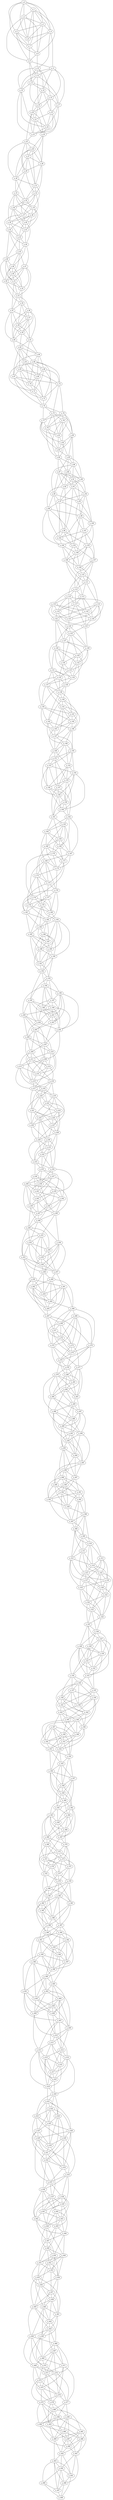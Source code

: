 graph grafoBarabasi_500_7  {
n_0;
n_1;
n_2;
n_3;
n_4;
n_5;
n_6;
n_7;
n_8;
n_9;
n_10;
n_11;
n_12;
n_13;
n_14;
n_15;
n_16;
n_17;
n_18;
n_19;
n_20;
n_21;
n_22;
n_23;
n_24;
n_25;
n_26;
n_27;
n_28;
n_29;
n_30;
n_31;
n_32;
n_33;
n_34;
n_35;
n_36;
n_37;
n_38;
n_39;
n_40;
n_41;
n_42;
n_43;
n_44;
n_45;
n_46;
n_47;
n_48;
n_49;
n_50;
n_51;
n_52;
n_53;
n_54;
n_55;
n_56;
n_57;
n_58;
n_59;
n_60;
n_61;
n_62;
n_63;
n_64;
n_65;
n_66;
n_67;
n_68;
n_69;
n_70;
n_71;
n_72;
n_73;
n_74;
n_75;
n_76;
n_77;
n_78;
n_79;
n_80;
n_81;
n_82;
n_83;
n_84;
n_85;
n_86;
n_87;
n_88;
n_89;
n_90;
n_91;
n_92;
n_93;
n_94;
n_95;
n_96;
n_97;
n_98;
n_99;
n_100;
n_101;
n_102;
n_103;
n_104;
n_105;
n_106;
n_107;
n_108;
n_109;
n_110;
n_111;
n_112;
n_113;
n_114;
n_115;
n_116;
n_117;
n_118;
n_119;
n_120;
n_121;
n_122;
n_123;
n_124;
n_125;
n_126;
n_127;
n_128;
n_129;
n_130;
n_131;
n_132;
n_133;
n_134;
n_135;
n_136;
n_137;
n_138;
n_139;
n_140;
n_141;
n_142;
n_143;
n_144;
n_145;
n_146;
n_147;
n_148;
n_149;
n_150;
n_151;
n_152;
n_153;
n_154;
n_155;
n_156;
n_157;
n_158;
n_159;
n_160;
n_161;
n_162;
n_163;
n_164;
n_165;
n_166;
n_167;
n_168;
n_169;
n_170;
n_171;
n_172;
n_173;
n_174;
n_175;
n_176;
n_177;
n_178;
n_179;
n_180;
n_181;
n_182;
n_183;
n_184;
n_185;
n_186;
n_187;
n_188;
n_189;
n_190;
n_191;
n_192;
n_193;
n_194;
n_195;
n_196;
n_197;
n_198;
n_199;
n_200;
n_201;
n_202;
n_203;
n_204;
n_205;
n_206;
n_207;
n_208;
n_209;
n_210;
n_211;
n_212;
n_213;
n_214;
n_215;
n_216;
n_217;
n_218;
n_219;
n_220;
n_221;
n_222;
n_223;
n_224;
n_225;
n_226;
n_227;
n_228;
n_229;
n_230;
n_231;
n_232;
n_233;
n_234;
n_235;
n_236;
n_237;
n_238;
n_239;
n_240;
n_241;
n_242;
n_243;
n_244;
n_245;
n_246;
n_247;
n_248;
n_249;
n_250;
n_251;
n_252;
n_253;
n_254;
n_255;
n_256;
n_257;
n_258;
n_259;
n_260;
n_261;
n_262;
n_263;
n_264;
n_265;
n_266;
n_267;
n_268;
n_269;
n_270;
n_271;
n_272;
n_273;
n_274;
n_275;
n_276;
n_277;
n_278;
n_279;
n_280;
n_281;
n_282;
n_283;
n_284;
n_285;
n_286;
n_287;
n_288;
n_289;
n_290;
n_291;
n_292;
n_293;
n_294;
n_295;
n_296;
n_297;
n_298;
n_299;
n_300;
n_301;
n_302;
n_303;
n_304;
n_305;
n_306;
n_307;
n_308;
n_309;
n_310;
n_311;
n_312;
n_313;
n_314;
n_315;
n_316;
n_317;
n_318;
n_319;
n_320;
n_321;
n_322;
n_323;
n_324;
n_325;
n_326;
n_327;
n_328;
n_329;
n_330;
n_331;
n_332;
n_333;
n_334;
n_335;
n_336;
n_337;
n_338;
n_339;
n_340;
n_341;
n_342;
n_343;
n_344;
n_345;
n_346;
n_347;
n_348;
n_349;
n_350;
n_351;
n_352;
n_353;
n_354;
n_355;
n_356;
n_357;
n_358;
n_359;
n_360;
n_361;
n_362;
n_363;
n_364;
n_365;
n_366;
n_367;
n_368;
n_369;
n_370;
n_371;
n_372;
n_373;
n_374;
n_375;
n_376;
n_377;
n_378;
n_379;
n_380;
n_381;
n_382;
n_383;
n_384;
n_385;
n_386;
n_387;
n_388;
n_389;
n_390;
n_391;
n_392;
n_393;
n_394;
n_395;
n_396;
n_397;
n_398;
n_399;
n_400;
n_401;
n_402;
n_403;
n_404;
n_405;
n_406;
n_407;
n_408;
n_409;
n_410;
n_411;
n_412;
n_413;
n_414;
n_415;
n_416;
n_417;
n_418;
n_419;
n_420;
n_421;
n_422;
n_423;
n_424;
n_425;
n_426;
n_427;
n_428;
n_429;
n_430;
n_431;
n_432;
n_433;
n_434;
n_435;
n_436;
n_437;
n_438;
n_439;
n_440;
n_441;
n_442;
n_443;
n_444;
n_445;
n_446;
n_447;
n_448;
n_449;
n_450;
n_451;
n_452;
n_453;
n_454;
n_455;
n_456;
n_457;
n_458;
n_459;
n_460;
n_461;
n_462;
n_463;
n_464;
n_465;
n_466;
n_467;
n_468;
n_469;
n_470;
n_471;
n_472;
n_473;
n_474;
n_475;
n_476;
n_477;
n_478;
n_479;
n_480;
n_481;
n_482;
n_483;
n_484;
n_485;
n_486;
n_487;
n_488;
n_489;
n_490;
n_491;
n_492;
n_493;
n_494;
n_495;
n_496;
n_497;
n_498;
n_499;
n_0 -- n_1;
n_0 -- n_2;
n_0 -- n_3;
n_0 -- n_4;
n_0 -- n_5;
n_0 -- n_6;
n_0 -- n_7;
n_1 -- n_2;
n_1 -- n_3;
n_1 -- n_4;
n_1 -- n_6;
n_1 -- n_7;
n_1 -- n_8;
n_2 -- n_3;
n_2 -- n_5;
n_2 -- n_6;
n_2 -- n_8;
n_2 -- n_9;
n_3 -- n_4;
n_3 -- n_5;
n_3 -- n_6;
n_3 -- n_8;
n_4 -- n_6;
n_4 -- n_7;
n_4 -- n_10;
n_4 -- n_11;
n_5 -- n_6;
n_5 -- n_7;
n_5 -- n_8;
n_5 -- n_9;
n_6 -- n_7;
n_7 -- n_8;
n_7 -- n_9;
n_8 -- n_9;
n_8 -- n_10;
n_9 -- n_11;
n_9 -- n_12;
n_9 -- n_13;
n_10 -- n_12;
n_10 -- n_13;
n_10 -- n_14;
n_10 -- n_15;
n_10 -- n_16;
n_11 -- n_12;
n_11 -- n_14;
n_11 -- n_15;
n_11 -- n_16;
n_11 -- n_17;
n_12 -- n_13;
n_12 -- n_16;
n_12 -- n_17;
n_12 -- n_18;
n_13 -- n_14;
n_13 -- n_16;
n_13 -- n_17;
n_13 -- n_18;
n_14 -- n_15;
n_14 -- n_18;
n_14 -- n_19;
n_14 -- n_20;
n_15 -- n_17;
n_15 -- n_18;
n_15 -- n_19;
n_15 -- n_20;
n_16 -- n_21;
n_16 -- n_22;
n_16 -- n_23;
n_17 -- n_19;
n_17 -- n_22;
n_17 -- n_23;
n_18 -- n_20;
n_18 -- n_21;
n_18 -- n_22;
n_19 -- n_21;
n_19 -- n_22;
n_19 -- n_23;
n_19 -- n_24;
n_20 -- n_21;
n_20 -- n_23;
n_20 -- n_24;
n_20 -- n_25;
n_21 -- n_22;
n_21 -- n_23;
n_21 -- n_24;
n_22 -- n_23;
n_22 -- n_24;
n_23 -- n_25;
n_24 -- n_26;
n_24 -- n_27;
n_24 -- n_28;
n_25 -- n_26;
n_25 -- n_27;
n_25 -- n_28;
n_25 -- n_29;
n_25 -- n_30;
n_26 -- n_27;
n_26 -- n_28;
n_26 -- n_29;
n_26 -- n_30;
n_26 -- n_31;
n_27 -- n_28;
n_27 -- n_29;
n_27 -- n_30;
n_27 -- n_31;
n_28 -- n_29;
n_28 -- n_31;
n_28 -- n_32;
n_29 -- n_30;
n_29 -- n_32;
n_29 -- n_33;
n_30 -- n_31;
n_30 -- n_33;
n_30 -- n_34;
n_31 -- n_32;
n_31 -- n_34;
n_31 -- n_35;
n_32 -- n_34;
n_32 -- n_36;
n_32 -- n_37;
n_32 -- n_38;
n_33 -- n_34;
n_33 -- n_35;
n_33 -- n_36;
n_33 -- n_38;
n_33 -- n_39;
n_34 -- n_35;
n_34 -- n_36;
n_34 -- n_37;
n_35 -- n_37;
n_35 -- n_38;
n_35 -- n_40;
n_35 -- n_41;
n_36 -- n_37;
n_36 -- n_39;
n_36 -- n_40;
n_36 -- n_41;
n_37 -- n_39;
n_37 -- n_40;
n_37 -- n_42;
n_38 -- n_39;
n_38 -- n_40;
n_38 -- n_41;
n_38 -- n_42;
n_39 -- n_41;
n_39 -- n_42;
n_39 -- n_43;
n_40 -- n_41;
n_40 -- n_43;
n_40 -- n_44;
n_41 -- n_43;
n_41 -- n_44;
n_42 -- n_43;
n_42 -- n_44;
n_42 -- n_45;
n_42 -- n_46;
n_43 -- n_44;
n_43 -- n_45;
n_43 -- n_46;
n_44 -- n_45;
n_44 -- n_47;
n_44 -- n_48;
n_45 -- n_46;
n_45 -- n_47;
n_45 -- n_48;
n_45 -- n_49;
n_46 -- n_48;
n_46 -- n_49;
n_46 -- n_50;
n_46 -- n_51;
n_47 -- n_49;
n_47 -- n_50;
n_47 -- n_51;
n_47 -- n_52;
n_47 -- n_53;
n_48 -- n_49;
n_48 -- n_50;
n_48 -- n_51;
n_48 -- n_52;
n_49 -- n_50;
n_49 -- n_51;
n_49 -- n_52;
n_50 -- n_52;
n_50 -- n_53;
n_50 -- n_54;
n_51 -- n_52;
n_51 -- n_53;
n_51 -- n_55;
n_52 -- n_53;
n_52 -- n_54;
n_53 -- n_54;
n_53 -- n_55;
n_53 -- n_56;
n_54 -- n_55;
n_54 -- n_56;
n_54 -- n_57;
n_54 -- n_58;
n_55 -- n_57;
n_55 -- n_58;
n_55 -- n_59;
n_55 -- n_60;
n_56 -- n_57;
n_56 -- n_58;
n_56 -- n_59;
n_56 -- n_60;
n_56 -- n_61;
n_57 -- n_58;
n_57 -- n_59;
n_57 -- n_60;
n_57 -- n_61;
n_58 -- n_59;
n_58 -- n_60;
n_58 -- n_61;
n_59 -- n_60;
n_59 -- n_61;
n_59 -- n_62;
n_60 -- n_63;
n_60 -- n_64;
n_61 -- n_62;
n_61 -- n_63;
n_61 -- n_64;
n_62 -- n_63;
n_62 -- n_64;
n_62 -- n_65;
n_62 -- n_66;
n_62 -- n_67;
n_63 -- n_65;
n_63 -- n_68;
n_63 -- n_69;
n_63 -- n_70;
n_64 -- n_66;
n_64 -- n_67;
n_64 -- n_68;
n_64 -- n_69;
n_65 -- n_67;
n_65 -- n_69;
n_65 -- n_70;
n_65 -- n_71;
n_65 -- n_72;
n_66 -- n_68;
n_66 -- n_70;
n_66 -- n_71;
n_66 -- n_72;
n_66 -- n_73;
n_67 -- n_70;
n_67 -- n_72;
n_67 -- n_73;
n_67 -- n_74;
n_68 -- n_69;
n_68 -- n_71;
n_68 -- n_72;
n_68 -- n_74;
n_69 -- n_70;
n_69 -- n_71;
n_69 -- n_73;
n_70 -- n_71;
n_70 -- n_73;
n_71 -- n_73;
n_71 -- n_74;
n_72 -- n_73;
n_72 -- n_75;
n_72 -- n_76;
n_73 -- n_74;
n_74 -- n_75;
n_74 -- n_76;
n_74 -- n_77;
n_75 -- n_77;
n_75 -- n_78;
n_75 -- n_79;
n_75 -- n_80;
n_75 -- n_81;
n_76 -- n_77;
n_76 -- n_78;
n_76 -- n_79;
n_76 -- n_80;
n_76 -- n_81;
n_77 -- n_79;
n_77 -- n_81;
n_77 -- n_82;
n_77 -- n_83;
n_78 -- n_79;
n_78 -- n_80;
n_78 -- n_81;
n_78 -- n_82;
n_78 -- n_84;
n_79 -- n_81;
n_79 -- n_83;
n_79 -- n_84;
n_80 -- n_82;
n_80 -- n_83;
n_80 -- n_85;
n_80 -- n_86;
n_81 -- n_82;
n_81 -- n_83;
n_82 -- n_83;
n_82 -- n_84;
n_82 -- n_85;
n_83 -- n_84;
n_83 -- n_85;
n_84 -- n_86;
n_84 -- n_87;
n_84 -- n_88;
n_85 -- n_86;
n_85 -- n_87;
n_85 -- n_88;
n_85 -- n_89;
n_86 -- n_88;
n_86 -- n_89;
n_86 -- n_90;
n_86 -- n_91;
n_87 -- n_89;
n_87 -- n_90;
n_87 -- n_91;
n_87 -- n_92;
n_87 -- n_93;
n_88 -- n_89;
n_88 -- n_90;
n_88 -- n_91;
n_88 -- n_92;
n_89 -- n_92;
n_89 -- n_93;
n_89 -- n_94;
n_90 -- n_95;
n_90 -- n_96;
n_90 -- n_97;
n_90 -- n_98;
n_91 -- n_92;
n_91 -- n_93;
n_91 -- n_94;
n_91 -- n_95;
n_92 -- n_96;
n_92 -- n_97;
n_92 -- n_98;
n_93 -- n_94;
n_93 -- n_95;
n_93 -- n_96;
n_93 -- n_97;
n_94 -- n_95;
n_94 -- n_97;
n_94 -- n_99;
n_94 -- n_100;
n_95 -- n_99;
n_95 -- n_100;
n_95 -- n_101;
n_96 -- n_102;
n_96 -- n_103;
n_96 -- n_104;
n_96 -- n_105;
n_97 -- n_98;
n_97 -- n_100;
n_97 -- n_102;
n_98 -- n_99;
n_98 -- n_102;
n_98 -- n_103;
n_98 -- n_104;
n_99 -- n_100;
n_99 -- n_101;
n_99 -- n_102;
n_99 -- n_103;
n_100 -- n_101;
n_100 -- n_104;
n_100 -- n_105;
n_101 -- n_102;
n_101 -- n_105;
n_101 -- n_106;
n_101 -- n_107;
n_102 -- n_103;
n_102 -- n_104;
n_103 -- n_106;
n_103 -- n_107;
n_103 -- n_108;
n_104 -- n_106;
n_104 -- n_108;
n_104 -- n_109;
n_105 -- n_106;
n_105 -- n_107;
n_105 -- n_108;
n_105 -- n_109;
n_106 -- n_108;
n_106 -- n_109;
n_106 -- n_110;
n_107 -- n_109;
n_107 -- n_110;
n_107 -- n_111;
n_107 -- n_112;
n_108 -- n_109;
n_108 -- n_111;
n_108 -- n_113;
n_109 -- n_110;
n_109 -- n_111;
n_110 -- n_111;
n_110 -- n_112;
n_110 -- n_114;
n_110 -- n_115;
n_111 -- n_112;
n_111 -- n_113;
n_111 -- n_114;
n_112 -- n_113;
n_112 -- n_115;
n_112 -- n_116;
n_112 -- n_117;
n_113 -- n_117;
n_113 -- n_118;
n_113 -- n_119;
n_113 -- n_120;
n_114 -- n_118;
n_114 -- n_120;
n_114 -- n_121;
n_114 -- n_122;
n_114 -- n_123;
n_115 -- n_116;
n_115 -- n_117;
n_115 -- n_119;
n_115 -- n_120;
n_115 -- n_121;
n_116 -- n_118;
n_116 -- n_119;
n_116 -- n_120;
n_116 -- n_121;
n_116 -- n_122;
n_117 -- n_118;
n_117 -- n_119;
n_117 -- n_121;
n_117 -- n_123;
n_118 -- n_120;
n_118 -- n_121;
n_118 -- n_123;
n_119 -- n_121;
n_119 -- n_122;
n_119 -- n_123;
n_120 -- n_123;
n_120 -- n_124;
n_121 -- n_124;
n_122 -- n_124;
n_122 -- n_125;
n_122 -- n_126;
n_122 -- n_127;
n_123 -- n_125;
n_123 -- n_128;
n_124 -- n_125;
n_124 -- n_126;
n_124 -- n_127;
n_124 -- n_128;
n_125 -- n_127;
n_125 -- n_128;
n_125 -- n_129;
n_125 -- n_130;
n_126 -- n_129;
n_126 -- n_130;
n_126 -- n_131;
n_126 -- n_132;
n_126 -- n_133;
n_127 -- n_128;
n_127 -- n_130;
n_127 -- n_131;
n_127 -- n_132;
n_128 -- n_129;
n_128 -- n_132;
n_128 -- n_133;
n_129 -- n_130;
n_129 -- n_132;
n_129 -- n_133;
n_129 -- n_134;
n_130 -- n_133;
n_130 -- n_134;
n_130 -- n_135;
n_131 -- n_134;
n_131 -- n_135;
n_131 -- n_136;
n_131 -- n_137;
n_131 -- n_138;
n_132 -- n_133;
n_132 -- n_134;
n_132 -- n_136;
n_133 -- n_134;
n_133 -- n_135;
n_134 -- n_136;
n_134 -- n_137;
n_135 -- n_136;
n_135 -- n_137;
n_135 -- n_138;
n_135 -- n_139;
n_136 -- n_138;
n_136 -- n_139;
n_136 -- n_140;
n_137 -- n_138;
n_137 -- n_139;
n_137 -- n_140;
n_137 -- n_141;
n_138 -- n_140;
n_138 -- n_142;
n_138 -- n_143;
n_139 -- n_142;
n_139 -- n_143;
n_139 -- n_144;
n_139 -- n_145;
n_140 -- n_141;
n_140 -- n_142;
n_140 -- n_143;
n_140 -- n_144;
n_141 -- n_143;
n_141 -- n_144;
n_141 -- n_145;
n_141 -- n_146;
n_141 -- n_147;
n_142 -- n_145;
n_142 -- n_146;
n_142 -- n_147;
n_142 -- n_148;
n_143 -- n_144;
n_143 -- n_145;
n_143 -- n_146;
n_144 -- n_145;
n_144 -- n_146;
n_144 -- n_147;
n_145 -- n_147;
n_145 -- n_149;
n_146 -- n_148;
n_146 -- n_149;
n_146 -- n_150;
n_147 -- n_148;
n_147 -- n_149;
n_147 -- n_150;
n_148 -- n_149;
n_148 -- n_150;
n_148 -- n_151;
n_148 -- n_152;
n_149 -- n_151;
n_149 -- n_152;
n_149 -- n_153;
n_150 -- n_151;
n_150 -- n_152;
n_150 -- n_153;
n_150 -- n_154;
n_151 -- n_153;
n_151 -- n_155;
n_151 -- n_156;
n_151 -- n_157;
n_152 -- n_154;
n_152 -- n_155;
n_152 -- n_156;
n_152 -- n_157;
n_153 -- n_154;
n_153 -- n_156;
n_153 -- n_157;
n_153 -- n_158;
n_154 -- n_155;
n_154 -- n_158;
n_154 -- n_159;
n_154 -- n_160;
n_155 -- n_156;
n_155 -- n_157;
n_155 -- n_159;
n_155 -- n_160;
n_156 -- n_158;
n_156 -- n_159;
n_156 -- n_160;
n_157 -- n_158;
n_157 -- n_161;
n_157 -- n_162;
n_158 -- n_159;
n_158 -- n_160;
n_158 -- n_161;
n_159 -- n_160;
n_159 -- n_161;
n_159 -- n_162;
n_160 -- n_161;
n_160 -- n_162;
n_161 -- n_163;
n_161 -- n_164;
n_161 -- n_165;
n_162 -- n_163;
n_162 -- n_164;
n_162 -- n_166;
n_162 -- n_167;
n_163 -- n_164;
n_163 -- n_165;
n_163 -- n_166;
n_163 -- n_167;
n_163 -- n_168;
n_164 -- n_165;
n_164 -- n_166;
n_164 -- n_168;
n_164 -- n_169;
n_165 -- n_166;
n_165 -- n_167;
n_165 -- n_168;
n_165 -- n_170;
n_166 -- n_167;
n_166 -- n_170;
n_166 -- n_171;
n_167 -- n_169;
n_167 -- n_171;
n_167 -- n_172;
n_168 -- n_170;
n_168 -- n_171;
n_168 -- n_172;
n_168 -- n_173;
n_169 -- n_172;
n_169 -- n_173;
n_169 -- n_174;
n_169 -- n_175;
n_169 -- n_176;
n_170 -- n_171;
n_170 -- n_172;
n_170 -- n_174;
n_170 -- n_175;
n_171 -- n_172;
n_171 -- n_174;
n_171 -- n_175;
n_172 -- n_173;
n_172 -- n_176;
n_173 -- n_175;
n_173 -- n_177;
n_173 -- n_178;
n_173 -- n_179;
n_174 -- n_178;
n_174 -- n_179;
n_174 -- n_180;
n_174 -- n_181;
n_175 -- n_176;
n_175 -- n_177;
n_175 -- n_178;
n_176 -- n_177;
n_176 -- n_180;
n_176 -- n_181;
n_176 -- n_182;
n_177 -- n_178;
n_177 -- n_179;
n_177 -- n_180;
n_177 -- n_181;
n_178 -- n_180;
n_178 -- n_181;
n_178 -- n_182;
n_179 -- n_180;
n_179 -- n_183;
n_179 -- n_184;
n_179 -- n_185;
n_180 -- n_182;
n_180 -- n_183;
n_181 -- n_182;
n_181 -- n_184;
n_181 -- n_185;
n_182 -- n_184;
n_182 -- n_186;
n_182 -- n_187;
n_183 -- n_184;
n_183 -- n_187;
n_183 -- n_188;
n_183 -- n_189;
n_183 -- n_190;
n_184 -- n_185;
n_184 -- n_186;
n_184 -- n_187;
n_185 -- n_187;
n_185 -- n_188;
n_185 -- n_189;
n_185 -- n_191;
n_186 -- n_187;
n_186 -- n_188;
n_186 -- n_189;
n_186 -- n_190;
n_186 -- n_191;
n_187 -- n_188;
n_187 -- n_189;
n_188 -- n_190;
n_188 -- n_191;
n_188 -- n_192;
n_189 -- n_190;
n_189 -- n_191;
n_189 -- n_192;
n_190 -- n_191;
n_190 -- n_192;
n_190 -- n_193;
n_191 -- n_192;
n_191 -- n_193;
n_192 -- n_193;
n_192 -- n_194;
n_192 -- n_195;
n_193 -- n_194;
n_193 -- n_195;
n_193 -- n_196;
n_193 -- n_197;
n_194 -- n_196;
n_194 -- n_197;
n_194 -- n_198;
n_194 -- n_199;
n_194 -- n_200;
n_195 -- n_198;
n_195 -- n_199;
n_195 -- n_200;
n_195 -- n_201;
n_195 -- n_202;
n_196 -- n_197;
n_196 -- n_201;
n_196 -- n_202;
n_196 -- n_203;
n_196 -- n_204;
n_197 -- n_198;
n_197 -- n_199;
n_197 -- n_202;
n_197 -- n_203;
n_198 -- n_201;
n_198 -- n_202;
n_198 -- n_203;
n_198 -- n_204;
n_199 -- n_200;
n_199 -- n_201;
n_199 -- n_203;
n_199 -- n_204;
n_200 -- n_202;
n_200 -- n_205;
n_200 -- n_206;
n_200 -- n_207;
n_201 -- n_203;
n_201 -- n_204;
n_201 -- n_205;
n_202 -- n_204;
n_202 -- n_206;
n_203 -- n_205;
n_203 -- n_207;
n_204 -- n_207;
n_204 -- n_208;
n_205 -- n_206;
n_205 -- n_208;
n_205 -- n_209;
n_205 -- n_210;
n_206 -- n_207;
n_206 -- n_209;
n_206 -- n_210;
n_206 -- n_211;
n_207 -- n_208;
n_207 -- n_209;
n_207 -- n_210;
n_208 -- n_212;
n_208 -- n_213;
n_208 -- n_214;
n_208 -- n_215;
n_209 -- n_211;
n_209 -- n_212;
n_209 -- n_213;
n_209 -- n_214;
n_210 -- n_211;
n_210 -- n_212;
n_210 -- n_214;
n_210 -- n_215;
n_211 -- n_212;
n_211 -- n_213;
n_211 -- n_215;
n_211 -- n_216;
n_212 -- n_214;
n_212 -- n_216;
n_212 -- n_217;
n_213 -- n_214;
n_213 -- n_215;
n_213 -- n_217;
n_213 -- n_218;
n_214 -- n_215;
n_214 -- n_216;
n_215 -- n_217;
n_215 -- n_218;
n_216 -- n_217;
n_216 -- n_218;
n_216 -- n_219;
n_216 -- n_220;
n_217 -- n_219;
n_217 -- n_220;
n_217 -- n_221;
n_218 -- n_219;
n_218 -- n_220;
n_218 -- n_221;
n_218 -- n_222;
n_219 -- n_222;
n_219 -- n_223;
n_219 -- n_224;
n_219 -- n_225;
n_220 -- n_221;
n_220 -- n_222;
n_220 -- n_223;
n_220 -- n_226;
n_221 -- n_224;
n_221 -- n_225;
n_221 -- n_226;
n_221 -- n_227;
n_222 -- n_223;
n_222 -- n_224;
n_222 -- n_226;
n_222 -- n_227;
n_223 -- n_224;
n_223 -- n_225;
n_223 -- n_227;
n_223 -- n_228;
n_224 -- n_226;
n_224 -- n_227;
n_224 -- n_228;
n_225 -- n_226;
n_225 -- n_228;
n_225 -- n_229;
n_225 -- n_230;
n_226 -- n_229;
n_226 -- n_230;
n_227 -- n_228;
n_227 -- n_229;
n_227 -- n_230;
n_228 -- n_229;
n_228 -- n_231;
n_228 -- n_232;
n_229 -- n_231;
n_229 -- n_232;
n_229 -- n_233;
n_230 -- n_231;
n_230 -- n_232;
n_230 -- n_233;
n_230 -- n_234;
n_231 -- n_232;
n_231 -- n_233;
n_231 -- n_234;
n_231 -- n_235;
n_232 -- n_233;
n_232 -- n_234;
n_232 -- n_235;
n_233 -- n_234;
n_233 -- n_235;
n_233 -- n_236;
n_234 -- n_237;
n_234 -- n_238;
n_234 -- n_239;
n_235 -- n_236;
n_235 -- n_237;
n_235 -- n_238;
n_235 -- n_239;
n_236 -- n_238;
n_236 -- n_239;
n_236 -- n_240;
n_236 -- n_241;
n_236 -- n_242;
n_237 -- n_238;
n_237 -- n_240;
n_237 -- n_241;
n_237 -- n_242;
n_237 -- n_243;
n_238 -- n_241;
n_238 -- n_244;
n_238 -- n_245;
n_239 -- n_242;
n_239 -- n_243;
n_239 -- n_244;
n_239 -- n_245;
n_240 -- n_241;
n_240 -- n_243;
n_240 -- n_245;
n_240 -- n_246;
n_240 -- n_247;
n_241 -- n_242;
n_241 -- n_243;
n_241 -- n_244;
n_242 -- n_244;
n_242 -- n_246;
n_242 -- n_247;
n_243 -- n_245;
n_243 -- n_246;
n_243 -- n_247;
n_244 -- n_246;
n_244 -- n_247;
n_244 -- n_248;
n_245 -- n_247;
n_245 -- n_248;
n_245 -- n_249;
n_246 -- n_248;
n_246 -- n_250;
n_246 -- n_251;
n_247 -- n_248;
n_247 -- n_249;
n_248 -- n_249;
n_248 -- n_250;
n_248 -- n_252;
n_249 -- n_251;
n_249 -- n_252;
n_249 -- n_253;
n_249 -- n_254;
n_250 -- n_254;
n_250 -- n_255;
n_250 -- n_256;
n_250 -- n_257;
n_250 -- n_258;
n_251 -- n_252;
n_251 -- n_253;
n_251 -- n_254;
n_251 -- n_255;
n_251 -- n_256;
n_252 -- n_253;
n_252 -- n_254;
n_252 -- n_255;
n_252 -- n_256;
n_253 -- n_256;
n_253 -- n_257;
n_253 -- n_258;
n_253 -- n_259;
n_254 -- n_255;
n_254 -- n_257;
n_254 -- n_258;
n_255 -- n_256;
n_255 -- n_257;
n_255 -- n_259;
n_256 -- n_257;
n_256 -- n_258;
n_257 -- n_260;
n_257 -- n_261;
n_258 -- n_260;
n_258 -- n_262;
n_258 -- n_263;
n_259 -- n_261;
n_259 -- n_262;
n_259 -- n_263;
n_259 -- n_264;
n_259 -- n_265;
n_260 -- n_262;
n_260 -- n_263;
n_260 -- n_264;
n_260 -- n_265;
n_260 -- n_266;
n_261 -- n_263;
n_261 -- n_264;
n_261 -- n_265;
n_261 -- n_266;
n_261 -- n_267;
n_262 -- n_263;
n_262 -- n_264;
n_262 -- n_265;
n_262 -- n_267;
n_263 -- n_264;
n_263 -- n_265;
n_264 -- n_265;
n_264 -- n_266;
n_265 -- n_267;
n_266 -- n_268;
n_266 -- n_269;
n_266 -- n_270;
n_266 -- n_271;
n_267 -- n_269;
n_267 -- n_270;
n_267 -- n_271;
n_267 -- n_272;
n_268 -- n_269;
n_268 -- n_270;
n_268 -- n_272;
n_268 -- n_273;
n_268 -- n_274;
n_268 -- n_275;
n_269 -- n_271;
n_269 -- n_272;
n_269 -- n_273;
n_269 -- n_274;
n_270 -- n_275;
n_270 -- n_276;
n_270 -- n_277;
n_270 -- n_278;
n_271 -- n_272;
n_271 -- n_273;
n_271 -- n_274;
n_271 -- n_275;
n_272 -- n_273;
n_272 -- n_274;
n_272 -- n_275;
n_273 -- n_275;
n_273 -- n_276;
n_273 -- n_277;
n_274 -- n_276;
n_274 -- n_277;
n_274 -- n_278;
n_275 -- n_276;
n_275 -- n_278;
n_276 -- n_278;
n_276 -- n_279;
n_276 -- n_280;
n_277 -- n_280;
n_277 -- n_281;
n_277 -- n_282;
n_277 -- n_283;
n_278 -- n_279;
n_278 -- n_280;
n_278 -- n_281;
n_279 -- n_281;
n_279 -- n_283;
n_279 -- n_284;
n_279 -- n_285;
n_279 -- n_286;
n_280 -- n_281;
n_280 -- n_282;
n_280 -- n_283;
n_280 -- n_284;
n_281 -- n_282;
n_281 -- n_283;
n_281 -- n_284;
n_282 -- n_283;
n_282 -- n_284;
n_282 -- n_285;
n_282 -- n_286;
n_283 -- n_285;
n_283 -- n_287;
n_284 -- n_287;
n_284 -- n_288;
n_284 -- n_289;
n_285 -- n_286;
n_285 -- n_287;
n_285 -- n_288;
n_285 -- n_289;
n_286 -- n_288;
n_286 -- n_290;
n_286 -- n_291;
n_286 -- n_292;
n_287 -- n_288;
n_287 -- n_289;
n_287 -- n_290;
n_287 -- n_291;
n_288 -- n_289;
n_288 -- n_290;
n_288 -- n_291;
n_289 -- n_290;
n_289 -- n_292;
n_289 -- n_293;
n_290 -- n_292;
n_290 -- n_294;
n_290 -- n_295;
n_291 -- n_292;
n_291 -- n_293;
n_291 -- n_294;
n_291 -- n_295;
n_292 -- n_293;
n_292 -- n_294;
n_292 -- n_295;
n_293 -- n_294;
n_293 -- n_296;
n_293 -- n_297;
n_293 -- n_298;
n_294 -- n_295;
n_294 -- n_296;
n_294 -- n_297;
n_295 -- n_296;
n_295 -- n_297;
n_295 -- n_299;
n_296 -- n_297;
n_296 -- n_298;
n_296 -- n_299;
n_296 -- n_300;
n_297 -- n_300;
n_297 -- n_301;
n_297 -- n_302;
n_298 -- n_299;
n_298 -- n_300;
n_298 -- n_301;
n_298 -- n_303;
n_298 -- n_304;
n_299 -- n_301;
n_299 -- n_302;
n_299 -- n_303;
n_299 -- n_305;
n_300 -- n_302;
n_300 -- n_303;
n_300 -- n_304;
n_300 -- n_305;
n_301 -- n_303;
n_301 -- n_304;
n_301 -- n_305;
n_301 -- n_306;
n_302 -- n_303;
n_302 -- n_304;
n_302 -- n_305;
n_302 -- n_307;
n_303 -- n_305;
n_303 -- n_307;
n_304 -- n_306;
n_304 -- n_307;
n_304 -- n_308;
n_305 -- n_306;
n_305 -- n_307;
n_306 -- n_307;
n_306 -- n_308;
n_306 -- n_309;
n_306 -- n_310;
n_307 -- n_308;
n_307 -- n_309;
n_308 -- n_309;
n_308 -- n_310;
n_308 -- n_311;
n_308 -- n_312;
n_309 -- n_310;
n_309 -- n_311;
n_309 -- n_312;
n_309 -- n_313;
n_310 -- n_311;
n_310 -- n_313;
n_310 -- n_314;
n_310 -- n_315;
n_311 -- n_312;
n_311 -- n_314;
n_311 -- n_315;
n_311 -- n_316;
n_312 -- n_314;
n_312 -- n_317;
n_312 -- n_318;
n_312 -- n_319;
n_313 -- n_314;
n_313 -- n_315;
n_313 -- n_316;
n_313 -- n_317;
n_313 -- n_318;
n_314 -- n_315;
n_314 -- n_316;
n_314 -- n_318;
n_315 -- n_317;
n_315 -- n_319;
n_315 -- n_320;
n_316 -- n_318;
n_316 -- n_320;
n_316 -- n_321;
n_316 -- n_322;
n_317 -- n_319;
n_317 -- n_320;
n_317 -- n_321;
n_317 -- n_322;
n_318 -- n_319;
n_318 -- n_320;
n_318 -- n_321;
n_319 -- n_322;
n_319 -- n_323;
n_319 -- n_324;
n_320 -- n_321;
n_320 -- n_323;
n_320 -- n_324;
n_321 -- n_322;
n_321 -- n_323;
n_321 -- n_324;
n_322 -- n_323;
n_322 -- n_324;
n_322 -- n_325;
n_323 -- n_324;
n_323 -- n_325;
n_323 -- n_326;
n_324 -- n_325;
n_324 -- n_326;
n_325 -- n_326;
n_325 -- n_327;
n_325 -- n_328;
n_325 -- n_329;
n_326 -- n_327;
n_326 -- n_328;
n_326 -- n_329;
n_326 -- n_330;
n_327 -- n_329;
n_327 -- n_330;
n_327 -- n_331;
n_327 -- n_332;
n_327 -- n_333;
n_328 -- n_330;
n_328 -- n_331;
n_328 -- n_332;
n_328 -- n_333;
n_328 -- n_334;
n_329 -- n_330;
n_329 -- n_331;
n_329 -- n_332;
n_329 -- n_334;
n_330 -- n_331;
n_330 -- n_332;
n_330 -- n_333;
n_331 -- n_332;
n_331 -- n_333;
n_331 -- n_334;
n_332 -- n_333;
n_332 -- n_335;
n_333 -- n_335;
n_333 -- n_336;
n_334 -- n_335;
n_334 -- n_336;
n_334 -- n_337;
n_334 -- n_338;
n_335 -- n_339;
n_335 -- n_340;
n_335 -- n_341;
n_335 -- n_342;
n_336 -- n_337;
n_336 -- n_338;
n_336 -- n_339;
n_336 -- n_340;
n_336 -- n_341;
n_337 -- n_338;
n_337 -- n_339;
n_337 -- n_340;
n_337 -- n_341;
n_337 -- n_342;
n_338 -- n_340;
n_338 -- n_341;
n_338 -- n_342;
n_338 -- n_343;
n_339 -- n_340;
n_339 -- n_344;
n_339 -- n_345;
n_339 -- n_346;
n_340 -- n_342;
n_340 -- n_343;
n_341 -- n_343;
n_341 -- n_345;
n_341 -- n_346;
n_342 -- n_344;
n_342 -- n_345;
n_342 -- n_346;
n_343 -- n_344;
n_343 -- n_345;
n_343 -- n_347;
n_343 -- n_348;
n_344 -- n_346;
n_344 -- n_348;
n_344 -- n_349;
n_344 -- n_350;
n_345 -- n_348;
n_345 -- n_349;
n_345 -- n_350;
n_346 -- n_348;
n_346 -- n_351;
n_346 -- n_352;
n_347 -- n_349;
n_347 -- n_350;
n_347 -- n_351;
n_347 -- n_352;
n_347 -- n_353;
n_347 -- n_354;
n_348 -- n_350;
n_348 -- n_351;
n_348 -- n_352;
n_349 -- n_350;
n_349 -- n_351;
n_349 -- n_353;
n_349 -- n_354;
n_350 -- n_352;
n_350 -- n_353;
n_351 -- n_352;
n_351 -- n_353;
n_351 -- n_354;
n_352 -- n_355;
n_352 -- n_356;
n_353 -- n_354;
n_353 -- n_355;
n_353 -- n_356;
n_354 -- n_355;
n_354 -- n_357;
n_354 -- n_358;
n_355 -- n_356;
n_355 -- n_357;
n_355 -- n_358;
n_355 -- n_359;
n_356 -- n_357;
n_356 -- n_358;
n_356 -- n_359;
n_356 -- n_360;
n_357 -- n_358;
n_357 -- n_359;
n_357 -- n_360;
n_357 -- n_361;
n_358 -- n_359;
n_358 -- n_361;
n_358 -- n_362;
n_359 -- n_360;
n_359 -- n_361;
n_359 -- n_362;
n_360 -- n_361;
n_360 -- n_362;
n_360 -- n_363;
n_360 -- n_364;
n_361 -- n_363;
n_361 -- n_364;
n_361 -- n_365;
n_362 -- n_364;
n_362 -- n_365;
n_362 -- n_366;
n_362 -- n_367;
n_363 -- n_365;
n_363 -- n_366;
n_363 -- n_367;
n_363 -- n_368;
n_363 -- n_369;
n_364 -- n_365;
n_364 -- n_366;
n_364 -- n_367;
n_364 -- n_368;
n_365 -- n_366;
n_365 -- n_367;
n_365 -- n_368;
n_366 -- n_367;
n_366 -- n_369;
n_366 -- n_370;
n_367 -- n_370;
n_367 -- n_371;
n_368 -- n_369;
n_368 -- n_370;
n_368 -- n_371;
n_368 -- n_372;
n_369 -- n_371;
n_369 -- n_372;
n_369 -- n_373;
n_369 -- n_374;
n_370 -- n_372;
n_370 -- n_373;
n_370 -- n_375;
n_370 -- n_376;
n_371 -- n_374;
n_371 -- n_375;
n_371 -- n_376;
n_371 -- n_377;
n_372 -- n_373;
n_372 -- n_374;
n_372 -- n_375;
n_372 -- n_376;
n_373 -- n_374;
n_373 -- n_375;
n_373 -- n_377;
n_373 -- n_378;
n_374 -- n_376;
n_374 -- n_377;
n_374 -- n_379;
n_375 -- n_377;
n_375 -- n_378;
n_375 -- n_379;
n_376 -- n_379;
n_376 -- n_380;
n_376 -- n_381;
n_377 -- n_378;
n_377 -- n_379;
n_377 -- n_380;
n_378 -- n_380;
n_378 -- n_381;
n_378 -- n_382;
n_378 -- n_383;
n_379 -- n_381;
n_379 -- n_382;
n_379 -- n_383;
n_380 -- n_381;
n_380 -- n_383;
n_380 -- n_384;
n_380 -- n_385;
n_381 -- n_384;
n_381 -- n_385;
n_381 -- n_386;
n_382 -- n_383;
n_382 -- n_384;
n_382 -- n_385;
n_382 -- n_386;
n_382 -- n_387;
n_383 -- n_386;
n_383 -- n_387;
n_383 -- n_388;
n_384 -- n_385;
n_384 -- n_386;
n_384 -- n_388;
n_384 -- n_389;
n_385 -- n_386;
n_385 -- n_388;
n_385 -- n_389;
n_386 -- n_387;
n_386 -- n_388;
n_387 -- n_389;
n_387 -- n_390;
n_387 -- n_391;
n_387 -- n_392;
n_388 -- n_389;
n_388 -- n_390;
n_388 -- n_391;
n_389 -- n_391;
n_389 -- n_392;
n_389 -- n_393;
n_390 -- n_392;
n_390 -- n_394;
n_390 -- n_395;
n_390 -- n_396;
n_390 -- n_397;
n_391 -- n_393;
n_391 -- n_394;
n_391 -- n_395;
n_391 -- n_396;
n_392 -- n_393;
n_392 -- n_394;
n_392 -- n_397;
n_392 -- n_398;
n_393 -- n_394;
n_393 -- n_397;
n_393 -- n_398;
n_393 -- n_399;
n_394 -- n_397;
n_394 -- n_398;
n_394 -- n_399;
n_395 -- n_396;
n_395 -- n_397;
n_395 -- n_398;
n_395 -- n_400;
n_395 -- n_401;
n_396 -- n_398;
n_396 -- n_401;
n_396 -- n_402;
n_396 -- n_403;
n_397 -- n_398;
n_397 -- n_400;
n_398 -- n_399;
n_399 -- n_400;
n_399 -- n_401;
n_399 -- n_402;
n_399 -- n_403;
n_400 -- n_402;
n_400 -- n_404;
n_400 -- n_405;
n_400 -- n_406;
n_401 -- n_403;
n_401 -- n_406;
n_401 -- n_407;
n_401 -- n_408;
n_402 -- n_403;
n_402 -- n_404;
n_402 -- n_408;
n_402 -- n_409;
n_403 -- n_405;
n_403 -- n_406;
n_403 -- n_408;
n_404 -- n_405;
n_404 -- n_406;
n_404 -- n_407;
n_404 -- n_408;
n_404 -- n_409;
n_405 -- n_406;
n_405 -- n_408;
n_405 -- n_409;
n_405 -- n_410;
n_406 -- n_407;
n_406 -- n_410;
n_407 -- n_409;
n_407 -- n_411;
n_407 -- n_412;
n_407 -- n_413;
n_408 -- n_410;
n_408 -- n_413;
n_409 -- n_410;
n_409 -- n_411;
n_409 -- n_412;
n_410 -- n_411;
n_410 -- n_412;
n_410 -- n_414;
n_411 -- n_413;
n_411 -- n_414;
n_411 -- n_415;
n_411 -- n_416;
n_412 -- n_414;
n_412 -- n_415;
n_412 -- n_416;
n_412 -- n_417;
n_413 -- n_415;
n_413 -- n_417;
n_413 -- n_418;
n_413 -- n_419;
n_414 -- n_416;
n_414 -- n_417;
n_414 -- n_418;
n_414 -- n_420;
n_415 -- n_416;
n_415 -- n_417;
n_415 -- n_418;
n_415 -- n_419;
n_416 -- n_417;
n_416 -- n_418;
n_416 -- n_419;
n_417 -- n_418;
n_417 -- n_419;
n_418 -- n_419;
n_418 -- n_420;
n_419 -- n_420;
n_419 -- n_421;
n_420 -- n_421;
n_420 -- n_422;
n_420 -- n_423;
n_420 -- n_424;
n_421 -- n_422;
n_421 -- n_423;
n_421 -- n_424;
n_421 -- n_425;
n_421 -- n_426;
n_422 -- n_423;
n_422 -- n_424;
n_422 -- n_425;
n_422 -- n_426;
n_422 -- n_427;
n_423 -- n_425;
n_423 -- n_427;
n_423 -- n_428;
n_423 -- n_429;
n_424 -- n_425;
n_424 -- n_428;
n_424 -- n_430;
n_424 -- n_431;
n_425 -- n_426;
n_425 -- n_427;
n_425 -- n_430;
n_426 -- n_428;
n_426 -- n_429;
n_426 -- n_432;
n_426 -- n_433;
n_427 -- n_429;
n_427 -- n_430;
n_427 -- n_431;
n_427 -- n_432;
n_428 -- n_430;
n_428 -- n_432;
n_428 -- n_433;
n_428 -- n_434;
n_429 -- n_430;
n_429 -- n_431;
n_429 -- n_434;
n_429 -- n_435;
n_430 -- n_431;
n_430 -- n_433;
n_431 -- n_432;
n_431 -- n_433;
n_431 -- n_435;
n_432 -- n_433;
n_432 -- n_436;
n_432 -- n_437;
n_433 -- n_434;
n_433 -- n_435;
n_434 -- n_435;
n_434 -- n_436;
n_434 -- n_438;
n_434 -- n_439;
n_435 -- n_436;
n_435 -- n_437;
n_435 -- n_438;
n_436 -- n_437;
n_436 -- n_440;
n_436 -- n_441;
n_436 -- n_442;
n_437 -- n_439;
n_437 -- n_440;
n_437 -- n_441;
n_437 -- n_442;
n_438 -- n_439;
n_438 -- n_440;
n_438 -- n_441;
n_438 -- n_442;
n_438 -- n_443;
n_439 -- n_441;
n_439 -- n_443;
n_439 -- n_444;
n_439 -- n_445;
n_440 -- n_443;
n_440 -- n_444;
n_440 -- n_445;
n_440 -- n_446;
n_441 -- n_442;
n_441 -- n_443;
n_441 -- n_444;
n_442 -- n_445;
n_442 -- n_446;
n_442 -- n_447;
n_443 -- n_444;
n_443 -- n_445;
n_443 -- n_446;
n_444 -- n_447;
n_444 -- n_448;
n_444 -- n_449;
n_445 -- n_446;
n_445 -- n_447;
n_445 -- n_448;
n_446 -- n_447;
n_446 -- n_449;
n_446 -- n_450;
n_447 -- n_448;
n_447 -- n_450;
n_447 -- n_451;
n_448 -- n_449;
n_448 -- n_450;
n_448 -- n_451;
n_448 -- n_452;
n_449 -- n_451;
n_449 -- n_452;
n_449 -- n_453;
n_449 -- n_454;
n_450 -- n_451;
n_450 -- n_452;
n_450 -- n_453;
n_450 -- n_454;
n_451 -- n_453;
n_451 -- n_455;
n_451 -- n_456;
n_452 -- n_453;
n_452 -- n_454;
n_452 -- n_455;
n_452 -- n_456;
n_453 -- n_454;
n_453 -- n_455;
n_453 -- n_457;
n_454 -- n_456;
n_454 -- n_457;
n_454 -- n_458;
n_455 -- n_456;
n_455 -- n_459;
n_455 -- n_460;
n_455 -- n_461;
n_456 -- n_457;
n_456 -- n_458;
n_456 -- n_459;
n_457 -- n_458;
n_457 -- n_459;
n_457 -- n_460;
n_457 -- n_461;
n_458 -- n_459;
n_458 -- n_460;
n_458 -- n_461;
n_458 -- n_462;
n_459 -- n_462;
n_459 -- n_463;
n_459 -- n_464;
n_460 -- n_461;
n_460 -- n_462;
n_460 -- n_464;
n_460 -- n_465;
n_461 -- n_462;
n_461 -- n_463;
n_461 -- n_465;
n_462 -- n_463;
n_462 -- n_465;
n_462 -- n_466;
n_463 -- n_464;
n_463 -- n_465;
n_463 -- n_466;
n_463 -- n_467;
n_464 -- n_466;
n_464 -- n_468;
n_464 -- n_469;
n_464 -- n_470;
n_465 -- n_468;
n_465 -- n_469;
n_465 -- n_470;
n_466 -- n_467;
n_466 -- n_468;
n_466 -- n_471;
n_466 -- n_472;
n_467 -- n_468;
n_467 -- n_470;
n_467 -- n_471;
n_467 -- n_472;
n_467 -- n_473;
n_468 -- n_469;
n_468 -- n_470;
n_468 -- n_471;
n_469 -- n_472;
n_469 -- n_473;
n_469 -- n_474;
n_469 -- n_475;
n_470 -- n_472;
n_470 -- n_473;
n_470 -- n_474;
n_471 -- n_473;
n_471 -- n_475;
n_471 -- n_476;
n_471 -- n_477;
n_472 -- n_474;
n_472 -- n_476;
n_472 -- n_477;
n_473 -- n_475;
n_473 -- n_477;
n_473 -- n_478;
n_474 -- n_475;
n_474 -- n_476;
n_474 -- n_478;
n_474 -- n_479;
n_475 -- n_476;
n_475 -- n_478;
n_475 -- n_479;
n_476 -- n_477;
n_476 -- n_478;
n_476 -- n_479;
n_477 -- n_480;
n_477 -- n_481;
n_477 -- n_482;
n_478 -- n_480;
n_478 -- n_481;
n_478 -- n_483;
n_479 -- n_480;
n_479 -- n_482;
n_479 -- n_483;
n_479 -- n_484;
n_480 -- n_482;
n_480 -- n_483;
n_480 -- n_484;
n_480 -- n_485;
n_481 -- n_484;
n_481 -- n_486;
n_481 -- n_487;
n_481 -- n_488;
n_481 -- n_489;
n_482 -- n_483;
n_482 -- n_484;
n_482 -- n_485;
n_482 -- n_486;
n_483 -- n_487;
n_483 -- n_488;
n_483 -- n_489;
n_484 -- n_486;
n_484 -- n_489;
n_484 -- n_490;
n_485 -- n_487;
n_485 -- n_488;
n_485 -- n_489;
n_485 -- n_490;
n_485 -- n_491;
n_486 -- n_487;
n_486 -- n_488;
n_486 -- n_489;
n_486 -- n_490;
n_487 -- n_490;
n_487 -- n_491;
n_487 -- n_492;
n_488 -- n_490;
n_488 -- n_491;
n_488 -- n_492;
n_489 -- n_492;
n_489 -- n_493;
n_490 -- n_491;
n_490 -- n_492;
n_491 -- n_494;
n_491 -- n_495;
n_491 -- n_496;
n_492 -- n_493;
n_492 -- n_494;
n_492 -- n_495;
n_493 -- n_494;
n_493 -- n_495;
n_493 -- n_496;
n_493 -- n_497;
n_493 -- n_498;
n_494 -- n_495;
n_494 -- n_496;
n_494 -- n_497;
n_494 -- n_498;
n_495 -- n_496;
n_495 -- n_499;
n_496 -- n_497;
n_497 -- n_499;
n_498 -- n_497;
n_498 -- n_499;
n_499 -- n_496;
}